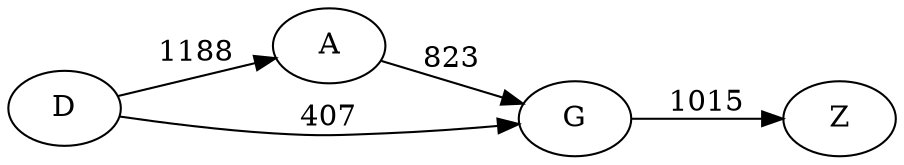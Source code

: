 digraph G {
	rankdir=LR size="8,5"
	A
	G
	A -> G [label=823]
	G
	Z
	G -> Z [label=1015]
	D
	G
	D -> G [label=407]
	D
	A
	D -> A [label=1188]
}
